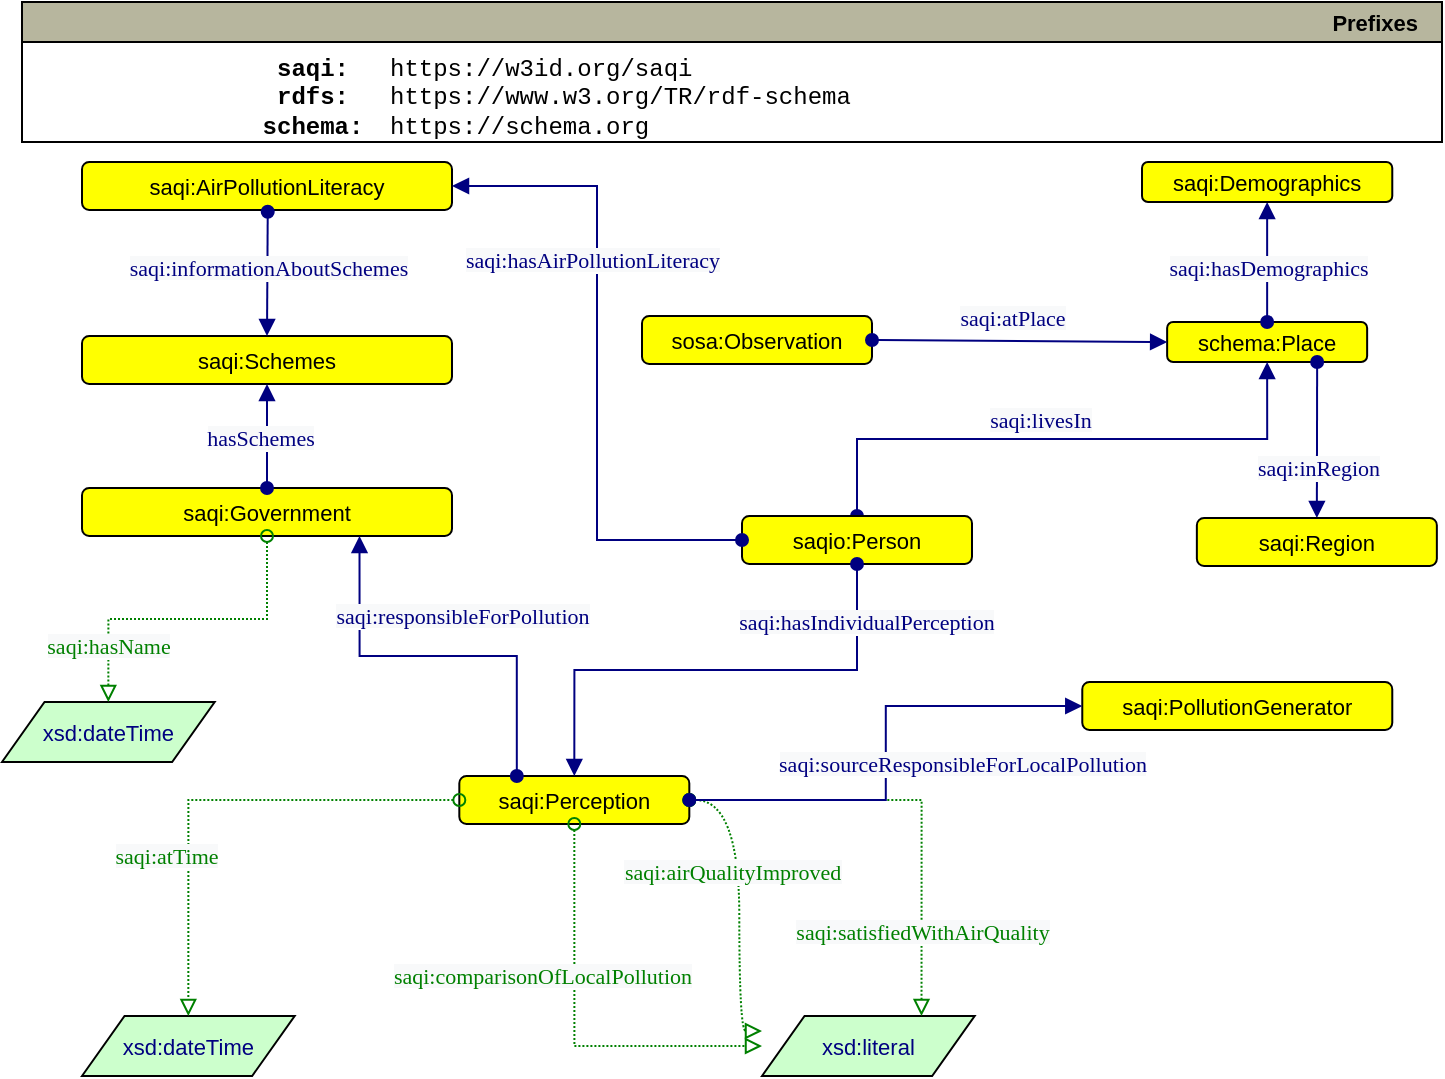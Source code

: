 <mxfile version="24.7.8">
  <diagram id="t25Kp6jmq_1cI3zwCiK2" name="Page-1">
    <mxGraphModel dx="1387" dy="809" grid="1" gridSize="10" guides="1" tooltips="1" connect="1" arrows="1" fold="1" page="1" pageScale="1" pageWidth="1000" pageHeight="1000" math="0" shadow="0">
      <root>
        <mxCell id="0" />
        <mxCell id="1" parent="0" />
        <mxCell id="T0KytU28zX8Ys8UfOtSf-55" value="sosa:Observation" style="graphMlID=n4;shape=rect;rounded=1;arcsize=30;fillColor=#ffff00;strokeColor=#000000;strokeWidth=1.0;fontSize=11;" parent="1" vertex="1">
          <mxGeometry x="330" y="157" width="115" height="24" as="geometry" />
        </mxCell>
        <mxCell id="T0KytU28zX8Ys8UfOtSf-58" value="schema:Place" style="graphMlID=n4;shape=rect;rounded=1;arcsize=30;fillColor=#ffff00;strokeColor=#000000;strokeWidth=1.0;fontSize=11;" parent="1" vertex="1">
          <mxGeometry x="592.57" y="160" width="100" height="20" as="geometry" />
        </mxCell>
        <mxCell id="T0KytU28zX8Ys8UfOtSf-61" value="" style="graphMlID=e0;rounded=0;endArrow=block;strokeColor=#000080;strokeWidth=1.0;startArrow=oval;startFill=1;endFill=1;fontSize=11;fontColor=#000080;exitX=1;exitY=0.5;exitDx=0;exitDy=0;entryX=0;entryY=0.5;entryDx=0;entryDy=0;" parent="1" source="T0KytU28zX8Ys8UfOtSf-55" target="T0KytU28zX8Ys8UfOtSf-58" edge="1">
          <mxGeometry relative="1" as="geometry">
            <mxPoint x="455.14" y="169.0" as="sourcePoint" />
            <mxPoint x="610.14" y="17" as="targetPoint" />
          </mxGeometry>
        </mxCell>
        <mxCell id="T0KytU28zX8Ys8UfOtSf-62" value="&lt;span style=&quot;color: rgb(0 , 0 , 128) ; font-family: &amp;quot;dialog&amp;quot; ; font-size: 11px ; background-color: rgb(248 , 249 , 250)&quot;&gt;saqi:atPlace&lt;/span&gt;" style="text;html=1;align=center;verticalAlign=middle;resizable=0;points=[];labelBackgroundColor=#ffffff;fontSize=11;" parent="T0KytU28zX8Ys8UfOtSf-61" vertex="1" connectable="0">
          <mxGeometry x="-0.017" y="2" relative="1" as="geometry">
            <mxPoint x="-3" y="-10" as="offset" />
          </mxGeometry>
        </mxCell>
        <mxCell id="T0KytU28zX8Ys8UfOtSf-133" value="saqi:Government" style="graphMlID=n4;shape=rect;rounded=1;arcsize=30;fillColor=#ffff00;strokeColor=#000000;strokeWidth=1.0;fontSize=11;" parent="1" vertex="1">
          <mxGeometry x="50" y="243" width="185" height="24" as="geometry" />
        </mxCell>
        <mxCell id="bKNdF8KO4itjUQlGir2u-2" value="Prefixes" style="graphMlID=n0;shape=swimlane;startSize=20;fillColor=#b7b69e;strokeColor=#000000;strokeWidth=1.0;align=right;spacingRight=10;fontStyle=1;fontSize=11;" parent="1" vertex="1">
          <mxGeometry x="20" width="710" height="70" as="geometry" />
        </mxCell>
        <mxCell id="bKNdF8KO4itjUQlGir2u-3" value="&lt;b&gt;saqi:&lt;/b&gt;&lt;b&gt;&lt;br&gt;&lt;/b&gt;&lt;b&gt;rdfs:&lt;br&gt;&lt;/b&gt;&lt;b&gt;schema:&lt;br&gt;&lt;br&gt;&lt;/b&gt;" style="text;html=1;align=center;verticalAlign=middle;resizable=0;points=[];autosize=1;fontFamily=Courier New;" parent="bKNdF8KO4itjUQlGir2u-2" vertex="1">
          <mxGeometry x="109.996" y="20" width="70" height="70" as="geometry" />
        </mxCell>
        <mxCell id="bKNdF8KO4itjUQlGir2u-4" value="https://w3id.org/saqi&lt;br&gt;https://www.w3.org/TR/rdf-schema&lt;br&gt;https://schema.org" style="text;html=1;align=left;verticalAlign=middle;resizable=0;points=[];autosize=1;fontFamily=Courier New;rounded=1;glass=0;" parent="bKNdF8KO4itjUQlGir2u-2" vertex="1">
          <mxGeometry x="182" y="18" width="250" height="60" as="geometry" />
        </mxCell>
        <mxCell id="ZrCRumsW2L9icRnI-9UU-12" value="" style="graphMlID=e0;rounded=0;endArrow=block;strokeColor=#000080;strokeWidth=1.0;startArrow=oval;startFill=1;endFill=1;fontSize=11;fontColor=#000080;exitX=0.5;exitY=0;exitDx=0;exitDy=0;entryX=0.5;entryY=1;entryDx=0;entryDy=0;edgeStyle=orthogonalEdgeStyle;" parent="1" source="T0KytU28zX8Ys8UfOtSf-58" target="ZrCRumsW2L9icRnI-9UU-14" edge="1">
          <mxGeometry relative="1" as="geometry">
            <mxPoint x="647.57" y="130" as="sourcePoint" />
            <mxPoint x="717.57" y="78" as="targetPoint" />
          </mxGeometry>
        </mxCell>
        <mxCell id="ZrCRumsW2L9icRnI-9UU-13" value="&lt;span style=&quot;color: rgb(0 , 0 , 128) ; font-family: &amp;quot;dialog&amp;quot; ; font-size: 11px ; background-color: rgb(248 , 249 , 250)&quot;&gt;saqi:hasDemographics&lt;/span&gt;" style="text;html=1;align=center;verticalAlign=middle;resizable=0;points=[];labelBackgroundColor=#ffffff;fontSize=11;" parent="ZrCRumsW2L9icRnI-9UU-12" vertex="1" connectable="0">
          <mxGeometry x="-0.017" y="2" relative="1" as="geometry">
            <mxPoint x="2" y="2" as="offset" />
          </mxGeometry>
        </mxCell>
        <mxCell id="ZrCRumsW2L9icRnI-9UU-14" value="saqi:Demographics" style="graphMlID=n4;shape=rect;rounded=1;arcsize=30;fillColor=#ffff00;strokeColor=#000000;strokeWidth=1.0;fontSize=11;" parent="1" vertex="1">
          <mxGeometry x="580" y="80" width="125.14" height="20" as="geometry" />
        </mxCell>
        <mxCell id="ZrCRumsW2L9icRnI-9UU-30" value="" style="graphMlID=e0;rounded=0;endArrow=block;strokeColor=#000080;strokeWidth=1.0;startArrow=oval;startFill=1;endFill=1;fontSize=11;fontColor=#000080;exitX=0.5;exitY=0;exitDx=0;exitDy=0;entryX=0.5;entryY=1;entryDx=0;entryDy=0;edgeStyle=orthogonalEdgeStyle;" parent="1" source="ZrCRumsW2L9icRnI-9UU-32" target="T0KytU28zX8Ys8UfOtSf-58" edge="1">
          <mxGeometry relative="1" as="geometry">
            <mxPoint x="495.14" y="257.0" as="sourcePoint" />
            <mxPoint x="575.14" y="257.0" as="targetPoint" />
          </mxGeometry>
        </mxCell>
        <mxCell id="ZrCRumsW2L9icRnI-9UU-31" value="&lt;span style=&quot;color: rgb(0 , 0 , 128) ; font-family: &amp;quot;dialog&amp;quot; ; font-size: 11px ; background-color: rgb(248 , 249 , 250)&quot;&gt;saqi:livesIn&lt;/span&gt;" style="text;html=1;align=center;verticalAlign=middle;resizable=0;points=[];labelBackgroundColor=#ffffff;fontSize=11;" parent="ZrCRumsW2L9icRnI-9UU-30" vertex="1" connectable="0">
          <mxGeometry x="-0.017" y="2" relative="1" as="geometry">
            <mxPoint x="-9" y="-8" as="offset" />
          </mxGeometry>
        </mxCell>
        <mxCell id="ZrCRumsW2L9icRnI-9UU-32" value="saqio:Person" style="graphMlID=n4;shape=rect;rounded=1;arcsize=30;fillColor=#ffff00;strokeColor=#000000;strokeWidth=1.0;fontSize=11;" parent="1" vertex="1">
          <mxGeometry x="380" y="257" width="115" height="24" as="geometry" />
        </mxCell>
        <mxCell id="ZrCRumsW2L9icRnI-9UU-33" value="" style="graphMlID=e0;rounded=0;endArrow=block;strokeColor=#000080;strokeWidth=1.0;startArrow=oval;startFill=1;endFill=1;fontSize=11;fontColor=#000080;exitX=0.75;exitY=1;exitDx=0;exitDy=0;entryX=0.5;entryY=0;entryDx=0;entryDy=0;" parent="1" source="T0KytU28zX8Ys8UfOtSf-58" target="ZrCRumsW2L9icRnI-9UU-35" edge="1">
          <mxGeometry relative="1" as="geometry">
            <mxPoint x="662.57" y="306.0" as="sourcePoint" />
            <mxPoint x="752.57" y="228.0" as="targetPoint" />
          </mxGeometry>
        </mxCell>
        <mxCell id="ZrCRumsW2L9icRnI-9UU-34" value="&lt;span style=&quot;color: rgb(0 , 0 , 128) ; font-family: &amp;quot;dialog&amp;quot; ; font-size: 11px ; background-color: rgb(248 , 249 , 250)&quot;&gt;saqi:inRegion&lt;/span&gt;" style="text;html=1;align=center;verticalAlign=middle;resizable=0;points=[];labelBackgroundColor=#ffffff;fontSize=11;" parent="ZrCRumsW2L9icRnI-9UU-33" vertex="1" connectable="0">
          <mxGeometry x="-0.017" y="2" relative="1" as="geometry">
            <mxPoint x="-2" y="14" as="offset" />
          </mxGeometry>
        </mxCell>
        <mxCell id="ZrCRumsW2L9icRnI-9UU-35" value="saqi:Region" style="graphMlID=n4;shape=rect;rounded=1;arcsize=30;fillColor=#ffff00;strokeColor=#000000;strokeWidth=1.0;fontSize=11;" parent="1" vertex="1">
          <mxGeometry x="607.43" y="258" width="120" height="24" as="geometry" />
        </mxCell>
        <mxCell id="ZrCRumsW2L9icRnI-9UU-36" value="saqi:Schemes" style="graphMlID=n4;shape=rect;rounded=1;arcsize=30;fillColor=#ffff00;strokeColor=#000000;strokeWidth=1.0;fontSize=11;" parent="1" vertex="1">
          <mxGeometry x="50" y="167" width="185" height="24" as="geometry" />
        </mxCell>
        <mxCell id="ZrCRumsW2L9icRnI-9UU-41" value="saqi:AirPollutionLiteracy" style="graphMlID=n4;shape=rect;rounded=1;arcsize=30;fillColor=#ffff00;strokeColor=#000000;strokeWidth=1.0;fontSize=11;" parent="1" vertex="1">
          <mxGeometry x="50" y="80" width="185" height="24" as="geometry" />
        </mxCell>
        <mxCell id="ZrCRumsW2L9icRnI-9UU-43" value="" style="graphMlID=e0;rounded=0;endArrow=block;strokeColor=#000080;strokeWidth=1.0;startArrow=oval;startFill=1;endFill=1;fontSize=11;fontColor=#000080;entryX=1;entryY=0.5;entryDx=0;entryDy=0;exitX=0;exitY=0.5;exitDx=0;exitDy=0;edgeStyle=orthogonalEdgeStyle;" parent="1" source="ZrCRumsW2L9icRnI-9UU-32" target="ZrCRumsW2L9icRnI-9UU-41" edge="1">
          <mxGeometry relative="1" as="geometry">
            <mxPoint x="422" y="115" as="sourcePoint" />
            <mxPoint x="422" y="191" as="targetPoint" />
          </mxGeometry>
        </mxCell>
        <mxCell id="ZrCRumsW2L9icRnI-9UU-44" value="&lt;span style=&quot;color: rgb(0 , 0 , 128) ; font-family: &amp;quot;dialog&amp;quot; ; font-size: 11px ; background-color: rgb(248 , 249 , 250)&quot;&gt;saqi:hasAirPollutionLiteracy&lt;/span&gt;" style="text;html=1;align=center;verticalAlign=middle;resizable=0;points=[];labelBackgroundColor=#ffffff;fontSize=11;" parent="ZrCRumsW2L9icRnI-9UU-43" vertex="1" connectable="0">
          <mxGeometry x="-0.017" y="2" relative="1" as="geometry">
            <mxPoint x="-1" y="-54" as="offset" />
          </mxGeometry>
        </mxCell>
        <mxCell id="ZrCRumsW2L9icRnI-9UU-45" value="" style="graphMlID=e0;rounded=0;endArrow=block;strokeColor=#000080;strokeWidth=1.0;startArrow=oval;startFill=1;endFill=1;fontSize=11;fontColor=#000080;entryX=0.5;entryY=0;entryDx=0;entryDy=0;exitX=0.502;exitY=1.037;exitDx=0;exitDy=0;exitPerimeter=0;" parent="1" source="ZrCRumsW2L9icRnI-9UU-41" target="ZrCRumsW2L9icRnI-9UU-36" edge="1">
          <mxGeometry relative="1" as="geometry">
            <mxPoint x="123" y="137" as="sourcePoint" />
            <mxPoint x="153" y="197" as="targetPoint" />
          </mxGeometry>
        </mxCell>
        <mxCell id="ZrCRumsW2L9icRnI-9UU-46" value="&lt;span style=&quot;color: rgb(0 , 0 , 128) ; font-family: &amp;quot;dialog&amp;quot; ; font-size: 11px ; background-color: rgb(248 , 249 , 250)&quot;&gt;saqi:informationAboutSchemes&lt;/span&gt;" style="text;html=1;align=center;verticalAlign=middle;resizable=0;points=[];labelBackgroundColor=#ffffff;fontSize=11;" parent="ZrCRumsW2L9icRnI-9UU-45" vertex="1" connectable="0">
          <mxGeometry x="-0.017" y="2" relative="1" as="geometry">
            <mxPoint x="-2" y="-3" as="offset" />
          </mxGeometry>
        </mxCell>
        <mxCell id="ZrCRumsW2L9icRnI-9UU-51" value="" style="graphMlID=e0;rounded=0;endArrow=block;strokeColor=#000080;strokeWidth=1.0;startArrow=oval;startFill=1;endFill=1;fontSize=11;fontColor=#000080;entryX=0.5;entryY=1;entryDx=0;entryDy=0;exitX=0.5;exitY=0;exitDx=0;exitDy=0;" parent="1" source="T0KytU28zX8Ys8UfOtSf-133" target="ZrCRumsW2L9icRnI-9UU-36" edge="1">
          <mxGeometry relative="1" as="geometry">
            <mxPoint x="300" y="130" as="sourcePoint" />
            <mxPoint x="300" y="64.0" as="targetPoint" />
          </mxGeometry>
        </mxCell>
        <mxCell id="ZrCRumsW2L9icRnI-9UU-52" value="&lt;span style=&quot;color: rgb(0 , 0 , 128) ; font-family: &amp;quot;dialog&amp;quot; ; font-size: 11px ; background-color: rgb(248 , 249 , 250)&quot;&gt;hasSchemes&lt;/span&gt;" style="text;html=1;align=center;verticalAlign=middle;resizable=0;points=[];labelBackgroundColor=#ffffff;fontSize=11;" parent="ZrCRumsW2L9icRnI-9UU-51" vertex="1" connectable="0">
          <mxGeometry x="-0.017" y="2" relative="1" as="geometry">
            <mxPoint x="-2" as="offset" />
          </mxGeometry>
        </mxCell>
        <mxCell id="ZrCRumsW2L9icRnI-9UU-53" value="xsd:dateTime" style="graphMlID=n6;shape=parallelogram;fillColor=#ccffcc;strokeColor=#000000;strokeWidth=1.0;fontSize=11;fontColor=#000080;" parent="1" vertex="1">
          <mxGeometry x="10.0" y="350" width="106.34" height="30" as="geometry" />
        </mxCell>
        <mxCell id="ZrCRumsW2L9icRnI-9UU-54" value="" style="graphMlID=e6;rounded=0;endArrow=block;strokeColor=#008000;dashed=1;dashPattern=1 1;strokeWidth=1.0;startArrow=oval;startFill=0;endFill=0;fontSize=11;fontColor=#000080;entryX=0.5;entryY=0;entryDx=0;entryDy=0;exitX=0.5;exitY=1;exitDx=0;exitDy=0;edgeStyle=orthogonalEdgeStyle;" parent="1" source="T0KytU28zX8Ys8UfOtSf-133" target="ZrCRumsW2L9icRnI-9UU-53" edge="1">
          <mxGeometry relative="1" as="geometry">
            <mxPoint x="250" y="54" as="sourcePoint" />
            <mxPoint x="778.5" y="260" as="targetPoint" />
          </mxGeometry>
        </mxCell>
        <mxCell id="ZrCRumsW2L9icRnI-9UU-55" value="&lt;div&gt;&lt;span style=&quot;color: rgb(0 , 128 , 0) ; font-family: &amp;quot;dialog&amp;quot; ; font-size: 11px ; background-color: rgb(248 , 249 , 250)&quot;&gt;saqi:hasName&lt;/span&gt;&lt;/div&gt;" style="text;html=1;align=center;verticalAlign=middle;resizable=0;points=[];labelBackgroundColor=#ffffff;fontSize=11;" parent="ZrCRumsW2L9icRnI-9UU-54" vertex="1" connectable="0">
          <mxGeometry x="-0.087" y="3" relative="1" as="geometry">
            <mxPoint x="-47" y="10" as="offset" />
          </mxGeometry>
        </mxCell>
        <mxCell id="9AWi6SQPriCqqhHqvl3_-10" value="saqi:Perception" style="graphMlID=n4;shape=rect;rounded=1;arcsize=30;fillColor=#ffff00;strokeColor=#000000;strokeWidth=1.0;fontSize=11;" parent="1" vertex="1">
          <mxGeometry x="238.66" y="387" width="115" height="24" as="geometry" />
        </mxCell>
        <mxCell id="9AWi6SQPriCqqhHqvl3_-11" value="xsd:literal" style="graphMlID=n6;shape=parallelogram;fillColor=#ccffcc;strokeColor=#000000;strokeWidth=1.0;fontSize=11;fontColor=#000080;" parent="1" vertex="1">
          <mxGeometry x="390.0" y="507" width="106.34" height="30" as="geometry" />
        </mxCell>
        <mxCell id="9AWi6SQPriCqqhHqvl3_-12" value="" style="graphMlID=e6;rounded=0;endArrow=block;strokeColor=#008000;dashed=1;dashPattern=1 1;strokeWidth=1.0;startArrow=oval;startFill=0;endFill=0;fontSize=11;fontColor=#000080;entryX=0;entryY=0.25;entryDx=0;entryDy=0;exitX=1;exitY=0.5;exitDx=0;exitDy=0;edgeStyle=orthogonalEdgeStyle;curved=1;" parent="1" source="9AWi6SQPriCqqhHqvl3_-10" target="9AWi6SQPriCqqhHqvl3_-11" edge="1">
          <mxGeometry relative="1" as="geometry">
            <mxPoint x="398.66" y="397.0" as="sourcePoint" />
            <mxPoint x="942.16" y="598" as="targetPoint" />
            <Array as="points">
              <mxPoint x="378.66" y="399" />
            </Array>
          </mxGeometry>
        </mxCell>
        <mxCell id="9AWi6SQPriCqqhHqvl3_-13" value="&lt;div&gt;&lt;span style=&quot;color: rgb(0 , 128 , 0) ; font-family: &amp;quot;dialog&amp;quot; ; font-size: 11px ; background-color: rgb(248 , 249 , 250)&quot;&gt;saqi:airQualityImproved&lt;/span&gt;&lt;/div&gt;" style="text;html=1;align=center;verticalAlign=middle;resizable=0;points=[];labelBackgroundColor=#ffffff;fontSize=11;" parent="9AWi6SQPriCqqhHqvl3_-12" vertex="1" connectable="0">
          <mxGeometry x="-0.087" y="3" relative="1" as="geometry">
            <mxPoint x="-7" y="-9" as="offset" />
          </mxGeometry>
        </mxCell>
        <mxCell id="9AWi6SQPriCqqhHqvl3_-14" value="xsd:dateTime" style="graphMlID=n6;shape=parallelogram;fillColor=#ccffcc;strokeColor=#000000;strokeWidth=1.0;fontSize=11;fontColor=#000080;" parent="1" vertex="1">
          <mxGeometry x="50" y="507" width="106.34" height="30" as="geometry" />
        </mxCell>
        <mxCell id="9AWi6SQPriCqqhHqvl3_-15" value="" style="graphMlID=e6;rounded=0;endArrow=block;strokeColor=#008000;dashed=1;dashPattern=1 1;strokeWidth=1.0;startArrow=oval;startFill=0;endFill=0;fontSize=11;fontColor=#000080;entryX=0.5;entryY=0;entryDx=0;entryDy=0;exitX=0;exitY=0.5;exitDx=0;exitDy=0;edgeStyle=orthogonalEdgeStyle;" parent="1" source="9AWi6SQPriCqqhHqvl3_-10" target="9AWi6SQPriCqqhHqvl3_-14" edge="1">
          <mxGeometry relative="1" as="geometry">
            <mxPoint x="68.66" y="497" as="sourcePoint" />
            <mxPoint x="602.16" y="624" as="targetPoint" />
          </mxGeometry>
        </mxCell>
        <mxCell id="9AWi6SQPriCqqhHqvl3_-16" value="&lt;div&gt;&lt;span style=&quot;color: rgb(0 , 128 , 0) ; font-family: &amp;quot;dialog&amp;quot; ; font-size: 11px ; background-color: rgb(248 , 249 , 250)&quot;&gt;saqi:atTime&lt;/span&gt;&lt;/div&gt;" style="text;html=1;align=center;verticalAlign=middle;resizable=0;points=[];labelBackgroundColor=#ffffff;fontSize=11;" parent="9AWi6SQPriCqqhHqvl3_-15" vertex="1" connectable="0">
          <mxGeometry x="-0.087" y="3" relative="1" as="geometry">
            <mxPoint x="-36" y="25" as="offset" />
          </mxGeometry>
        </mxCell>
        <mxCell id="9AWi6SQPriCqqhHqvl3_-17" value="" style="graphMlID=e0;rounded=0;endArrow=block;strokeColor=#000080;strokeWidth=1.0;startArrow=oval;startFill=1;endFill=1;fontSize=11;fontColor=#000080;exitX=0.5;exitY=1;exitDx=0;exitDy=0;entryX=0.5;entryY=0;entryDx=0;entryDy=0;edgeStyle=orthogonalEdgeStyle;" parent="1" source="ZrCRumsW2L9icRnI-9UU-32" target="9AWi6SQPriCqqhHqvl3_-10" edge="1">
          <mxGeometry relative="1" as="geometry">
            <mxPoint x="580.0" y="399.0" as="sourcePoint" />
            <mxPoint x="670.0" y="287" as="targetPoint" />
          </mxGeometry>
        </mxCell>
        <mxCell id="9AWi6SQPriCqqhHqvl3_-18" value="&lt;span style=&quot;color: rgb(0 , 0 , 128) ; font-family: &amp;quot;dialog&amp;quot; ; font-size: 11px ; background-color: rgb(248 , 249 , 250)&quot;&gt;saqi:hasIndividualPerception&lt;/span&gt;" style="text;html=1;align=center;verticalAlign=middle;resizable=0;points=[];labelBackgroundColor=#ffffff;fontSize=11;" parent="9AWi6SQPriCqqhHqvl3_-17" vertex="1" connectable="0">
          <mxGeometry x="-0.017" y="2" relative="1" as="geometry">
            <mxPoint x="73" y="-26" as="offset" />
          </mxGeometry>
        </mxCell>
        <mxCell id="9AWi6SQPriCqqhHqvl3_-19" value="" style="graphMlID=e6;rounded=0;endArrow=block;strokeColor=#008000;dashed=1;dashPattern=1 1;strokeWidth=1.0;startArrow=oval;startFill=0;endFill=0;fontSize=11;fontColor=#000080;exitX=0.5;exitY=1;exitDx=0;exitDy=0;edgeStyle=orthogonalEdgeStyle;entryX=0;entryY=0.5;entryDx=0;entryDy=0;" parent="1" source="9AWi6SQPriCqqhHqvl3_-10" target="9AWi6SQPriCqqhHqvl3_-11" edge="1">
          <mxGeometry relative="1" as="geometry">
            <mxPoint x="285.49" y="453.0" as="sourcePoint" />
            <mxPoint x="368.66" y="517" as="targetPoint" />
          </mxGeometry>
        </mxCell>
        <mxCell id="9AWi6SQPriCqqhHqvl3_-20" value="&lt;div&gt;&lt;span style=&quot;color: rgb(0 , 128 , 0) ; font-family: &amp;quot;dialog&amp;quot; ; font-size: 11px ; background-color: rgb(248 , 249 , 250)&quot;&gt;saqi:comparisonOfLocalPollution&lt;/span&gt;&lt;/div&gt;" style="text;html=1;align=center;verticalAlign=middle;resizable=0;points=[];labelBackgroundColor=#ffffff;fontSize=11;" parent="9AWi6SQPriCqqhHqvl3_-19" vertex="1" connectable="0">
          <mxGeometry x="-0.087" y="3" relative="1" as="geometry">
            <mxPoint x="-19" y="-18" as="offset" />
          </mxGeometry>
        </mxCell>
        <mxCell id="9AWi6SQPriCqqhHqvl3_-21" value="" style="graphMlID=e6;rounded=0;endArrow=block;strokeColor=#008000;dashed=1;dashPattern=1 1;strokeWidth=1.0;startArrow=oval;startFill=0;endFill=0;fontSize=11;fontColor=#000080;entryX=0.75;entryY=0;entryDx=0;entryDy=0;edgeStyle=orthogonalEdgeStyle;exitX=1;exitY=0.5;exitDx=0;exitDy=0;" parent="1" source="9AWi6SQPriCqqhHqvl3_-10" target="9AWi6SQPriCqqhHqvl3_-11" edge="1">
          <mxGeometry relative="1" as="geometry">
            <mxPoint x="358.66" y="397" as="sourcePoint" />
            <mxPoint x="530.245" y="495" as="targetPoint" />
          </mxGeometry>
        </mxCell>
        <mxCell id="9AWi6SQPriCqqhHqvl3_-22" value="&lt;div&gt;&lt;span style=&quot;color: rgb(0 , 128 , 0) ; font-family: &amp;quot;dialog&amp;quot; ; font-size: 11px ; background-color: rgb(248 , 249 , 250)&quot;&gt;saqi:satisfiedWithAirQuality&lt;/span&gt;&lt;/div&gt;" style="text;html=1;align=center;verticalAlign=middle;resizable=0;points=[];labelBackgroundColor=#ffffff;fontSize=11;" parent="9AWi6SQPriCqqhHqvl3_-21" vertex="1" connectable="0">
          <mxGeometry x="-0.087" y="3" relative="1" as="geometry">
            <mxPoint x="14" y="69" as="offset" />
          </mxGeometry>
        </mxCell>
        <mxCell id="9AWi6SQPriCqqhHqvl3_-23" value="" style="graphMlID=e0;rounded=0;endArrow=block;strokeColor=#000080;strokeWidth=1.0;startArrow=oval;startFill=1;endFill=1;fontSize=11;fontColor=#000080;edgeStyle=orthogonalEdgeStyle;exitX=0.25;exitY=0;exitDx=0;exitDy=0;entryX=0.75;entryY=1;entryDx=0;entryDy=0;" parent="1" source="9AWi6SQPriCqqhHqvl3_-10" target="T0KytU28zX8Ys8UfOtSf-133" edge="1">
          <mxGeometry relative="1" as="geometry">
            <mxPoint x="240" y="371" as="sourcePoint" />
            <mxPoint x="170" y="287" as="targetPoint" />
          </mxGeometry>
        </mxCell>
        <mxCell id="9AWi6SQPriCqqhHqvl3_-24" value="&lt;span style=&quot;color: rgb(0 , 0 , 128) ; font-family: &amp;quot;dialog&amp;quot; ; font-size: 11px ; background-color: rgb(248 , 249 , 250)&quot;&gt;saqi:responsibleForPollution&lt;/span&gt;" style="text;html=1;align=center;verticalAlign=middle;resizable=0;points=[];labelBackgroundColor=#ffffff;fontSize=11;" parent="9AWi6SQPriCqqhHqvl3_-23" vertex="1" connectable="0">
          <mxGeometry x="-0.017" y="2" relative="1" as="geometry">
            <mxPoint x="10" y="-22" as="offset" />
          </mxGeometry>
        </mxCell>
        <mxCell id="9AWi6SQPriCqqhHqvl3_-25" value="saqi:PollutionGenerator" style="graphMlID=n4;shape=rect;rounded=1;arcsize=30;fillColor=#ffff00;strokeColor=#000000;strokeWidth=1.0;fontSize=11;" parent="1" vertex="1">
          <mxGeometry x="550.14" y="340" width="155" height="24" as="geometry" />
        </mxCell>
        <mxCell id="9AWi6SQPriCqqhHqvl3_-26" value="" style="graphMlID=e0;rounded=0;endArrow=block;strokeColor=#000080;strokeWidth=1.0;startArrow=oval;startFill=1;endFill=1;fontSize=11;fontColor=#000080;entryX=0;entryY=0.5;entryDx=0;entryDy=0;edgeStyle=orthogonalEdgeStyle;exitX=1;exitY=0.5;exitDx=0;exitDy=0;" parent="1" source="9AWi6SQPriCqqhHqvl3_-10" target="9AWi6SQPriCqqhHqvl3_-25" edge="1">
          <mxGeometry relative="1" as="geometry">
            <mxPoint x="360" y="380" as="sourcePoint" />
            <mxPoint x="620" y="537" as="targetPoint" />
          </mxGeometry>
        </mxCell>
        <mxCell id="9AWi6SQPriCqqhHqvl3_-27" value="&lt;span style=&quot;color: rgb(0 , 0 , 128) ; font-family: &amp;quot;dialog&amp;quot; ; font-size: 11px ; background-color: rgb(248 , 249 , 250)&quot;&gt;saqi:sourceResponsibleForLocalPollution&lt;/span&gt;" style="text;html=1;align=center;verticalAlign=middle;resizable=0;points=[];labelBackgroundColor=#ffffff;fontSize=11;" parent="9AWi6SQPriCqqhHqvl3_-26" vertex="1" connectable="0">
          <mxGeometry x="-0.017" y="2" relative="1" as="geometry">
            <mxPoint x="40" y="3" as="offset" />
          </mxGeometry>
        </mxCell>
      </root>
    </mxGraphModel>
  </diagram>
</mxfile>
